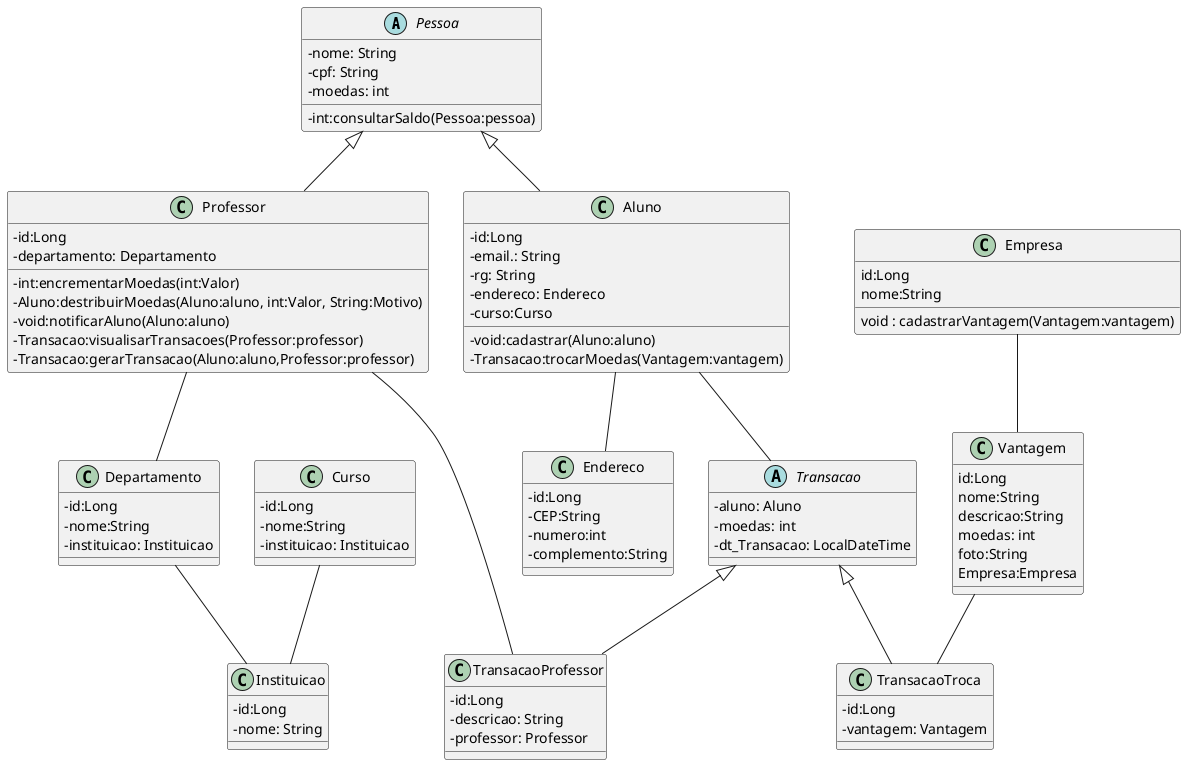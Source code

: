     @startuml
skinparam classAttributeIconSize 0

abstract class Pessoa{
-nome: String
-cpf: String
-moedas: int
-int:consultarSaldo(Pessoa:pessoa)
}

class Aluno extends Pessoa{
-id:Long
-email.: String
-rg: String
-endereco: Endereco
-curso:Curso
-void:cadastrar(Aluno:aluno)
-Transacao:trocarMoedas(Vantagem:vantagem)
}

class Professor extends Pessoa{
-id:Long
-departamento: Departamento
-int:encrementarMoedas(int:Valor)
-Aluno:destribuirMoedas(Aluno:aluno, int:Valor, String:Motivo)
-void:notificarAluno(Aluno:aluno)
-Transacao:visualisarTransacoes(Professor:professor)
-Transacao:gerarTransacao(Aluno:aluno,Professor:professor)
}

class Endereco{
-id:Long
-CEP:String
-numero:int
-complemento:String
}

class Instituicao{
-id:Long
-nome: String
}

class Departamento{
-id:Long
-nome:String
-instituicao: Instituicao
}

class Curso{
-id:Long
-nome:String
-instituicao: Instituicao
}

class TransacaoProfessor extends Transacao{
-id:Long
-descricao: String
-professor: Professor
}

class TransacaoTroca extends Transacao{
-id:Long
-vantagem: Vantagem
}

abstract class Transacao{
-aluno: Aluno
-moedas: int
-dt_Transacao: LocalDateTime
}

class Vantagem{
id:Long
nome:String
descricao:String
moedas: int
foto:String
Empresa:Empresa
}

class Empresa{
id:Long
nome:String
void : cadastrarVantagem(Vantagem:vantagem)
}


Aluno -- Transacao
Aluno -- Endereco
Empresa -- Vantagem
Professor -- Departamento
Professor -- TransacaoProfessor
Departamento -- Instituicao
Curso -- Instituicao
Vantagem -- TransacaoTroca



@enduml